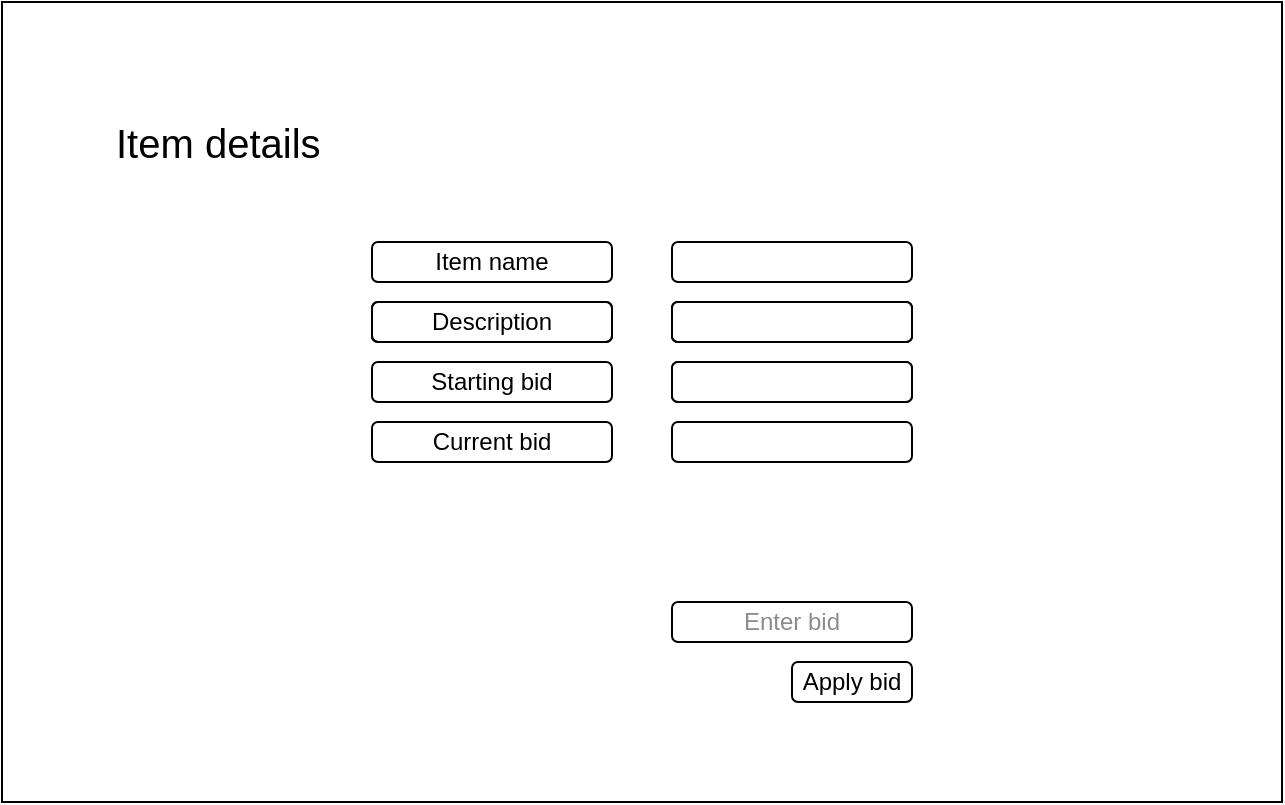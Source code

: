 <mxfile version="21.5.2" type="github">
  <diagram name="Page-1" id="ZwK1TVxV1vT6BhjGhmxK">
    <mxGraphModel dx="1434" dy="782" grid="1" gridSize="10" guides="1" tooltips="1" connect="1" arrows="1" fold="1" page="1" pageScale="1" pageWidth="850" pageHeight="1100" math="0" shadow="0">
      <root>
        <mxCell id="0" />
        <mxCell id="1" parent="0" />
        <mxCell id="0N-Cx6Ho1NlnJ_tPjS4K-1" value="" style="rounded=0;whiteSpace=wrap;html=1;fillColor=none;" vertex="1" parent="1">
          <mxGeometry x="105" y="170" width="640" height="400" as="geometry" />
        </mxCell>
        <mxCell id="0N-Cx6Ho1NlnJ_tPjS4K-2" value="" style="rounded=1;whiteSpace=wrap;html=1;" vertex="1" parent="1">
          <mxGeometry x="440" y="290" width="120" height="20" as="geometry" />
        </mxCell>
        <mxCell id="0N-Cx6Ho1NlnJ_tPjS4K-3" value="" style="rounded=1;whiteSpace=wrap;html=1;align=left;" vertex="1" parent="1">
          <mxGeometry x="440" y="320" width="120" height="20" as="geometry" />
        </mxCell>
        <mxCell id="0N-Cx6Ho1NlnJ_tPjS4K-4" value="" style="rounded=1;whiteSpace=wrap;html=1;align=left;" vertex="1" parent="1">
          <mxGeometry x="440" y="350" width="120" height="20" as="geometry" />
        </mxCell>
        <mxCell id="0N-Cx6Ho1NlnJ_tPjS4K-5" value="Item details" style="rounded=0;whiteSpace=wrap;html=1;fillColor=none;strokeColor=none;fontSize=20;align=left;" vertex="1" parent="1">
          <mxGeometry x="160" y="210" width="190" height="60" as="geometry" />
        </mxCell>
        <mxCell id="0N-Cx6Ho1NlnJ_tPjS4K-6" value="" style="rounded=1;whiteSpace=wrap;html=1;fillColor=none;" vertex="1" parent="1">
          <mxGeometry x="290" y="320" width="120" height="20" as="geometry" />
        </mxCell>
        <mxCell id="0N-Cx6Ho1NlnJ_tPjS4K-7" value="Starting bid" style="rounded=1;whiteSpace=wrap;html=1;fillColor=none;" vertex="1" parent="1">
          <mxGeometry x="290" y="350" width="120" height="20" as="geometry" />
        </mxCell>
        <mxCell id="0N-Cx6Ho1NlnJ_tPjS4K-8" value="Item name" style="rounded=1;whiteSpace=wrap;html=1;fillColor=none;" vertex="1" parent="1">
          <mxGeometry x="290" y="290" width="120" height="20" as="geometry" />
        </mxCell>
        <mxCell id="0N-Cx6Ho1NlnJ_tPjS4K-9" value="Description" style="rounded=1;whiteSpace=wrap;html=1;fillColor=none;" vertex="1" parent="1">
          <mxGeometry x="290" y="320" width="120" height="20" as="geometry" />
        </mxCell>
        <mxCell id="0N-Cx6Ho1NlnJ_tPjS4K-10" value="" style="rounded=1;whiteSpace=wrap;html=1;align=left;" vertex="1" parent="1">
          <mxGeometry x="440" y="320" width="120" height="20" as="geometry" />
        </mxCell>
        <mxCell id="0N-Cx6Ho1NlnJ_tPjS4K-11" value="" style="rounded=1;whiteSpace=wrap;html=1;align=left;" vertex="1" parent="1">
          <mxGeometry x="440" y="350" width="120" height="20" as="geometry" />
        </mxCell>
        <mxCell id="0N-Cx6Ho1NlnJ_tPjS4K-12" value="" style="rounded=1;whiteSpace=wrap;html=1;align=left;" vertex="1" parent="1">
          <mxGeometry x="440" y="320" width="120" height="20" as="geometry" />
        </mxCell>
        <mxCell id="0N-Cx6Ho1NlnJ_tPjS4K-13" value="Enter bid" style="rounded=1;whiteSpace=wrap;html=1;fillColor=none;fontColor=#8C8C8C;" vertex="1" parent="1">
          <mxGeometry x="440" y="470" width="120" height="20" as="geometry" />
        </mxCell>
        <mxCell id="0N-Cx6Ho1NlnJ_tPjS4K-14" value="Current bid" style="rounded=1;whiteSpace=wrap;html=1;fillColor=none;" vertex="1" parent="1">
          <mxGeometry x="290" y="380" width="120" height="20" as="geometry" />
        </mxCell>
        <mxCell id="0N-Cx6Ho1NlnJ_tPjS4K-16" value="" style="rounded=1;whiteSpace=wrap;html=1;align=left;" vertex="1" parent="1">
          <mxGeometry x="440" y="380" width="120" height="20" as="geometry" />
        </mxCell>
        <mxCell id="0N-Cx6Ho1NlnJ_tPjS4K-17" value="Apply bid" style="rounded=1;whiteSpace=wrap;html=1;fillColor=none;" vertex="1" parent="1">
          <mxGeometry x="500" y="500" width="60" height="20" as="geometry" />
        </mxCell>
      </root>
    </mxGraphModel>
  </diagram>
</mxfile>
